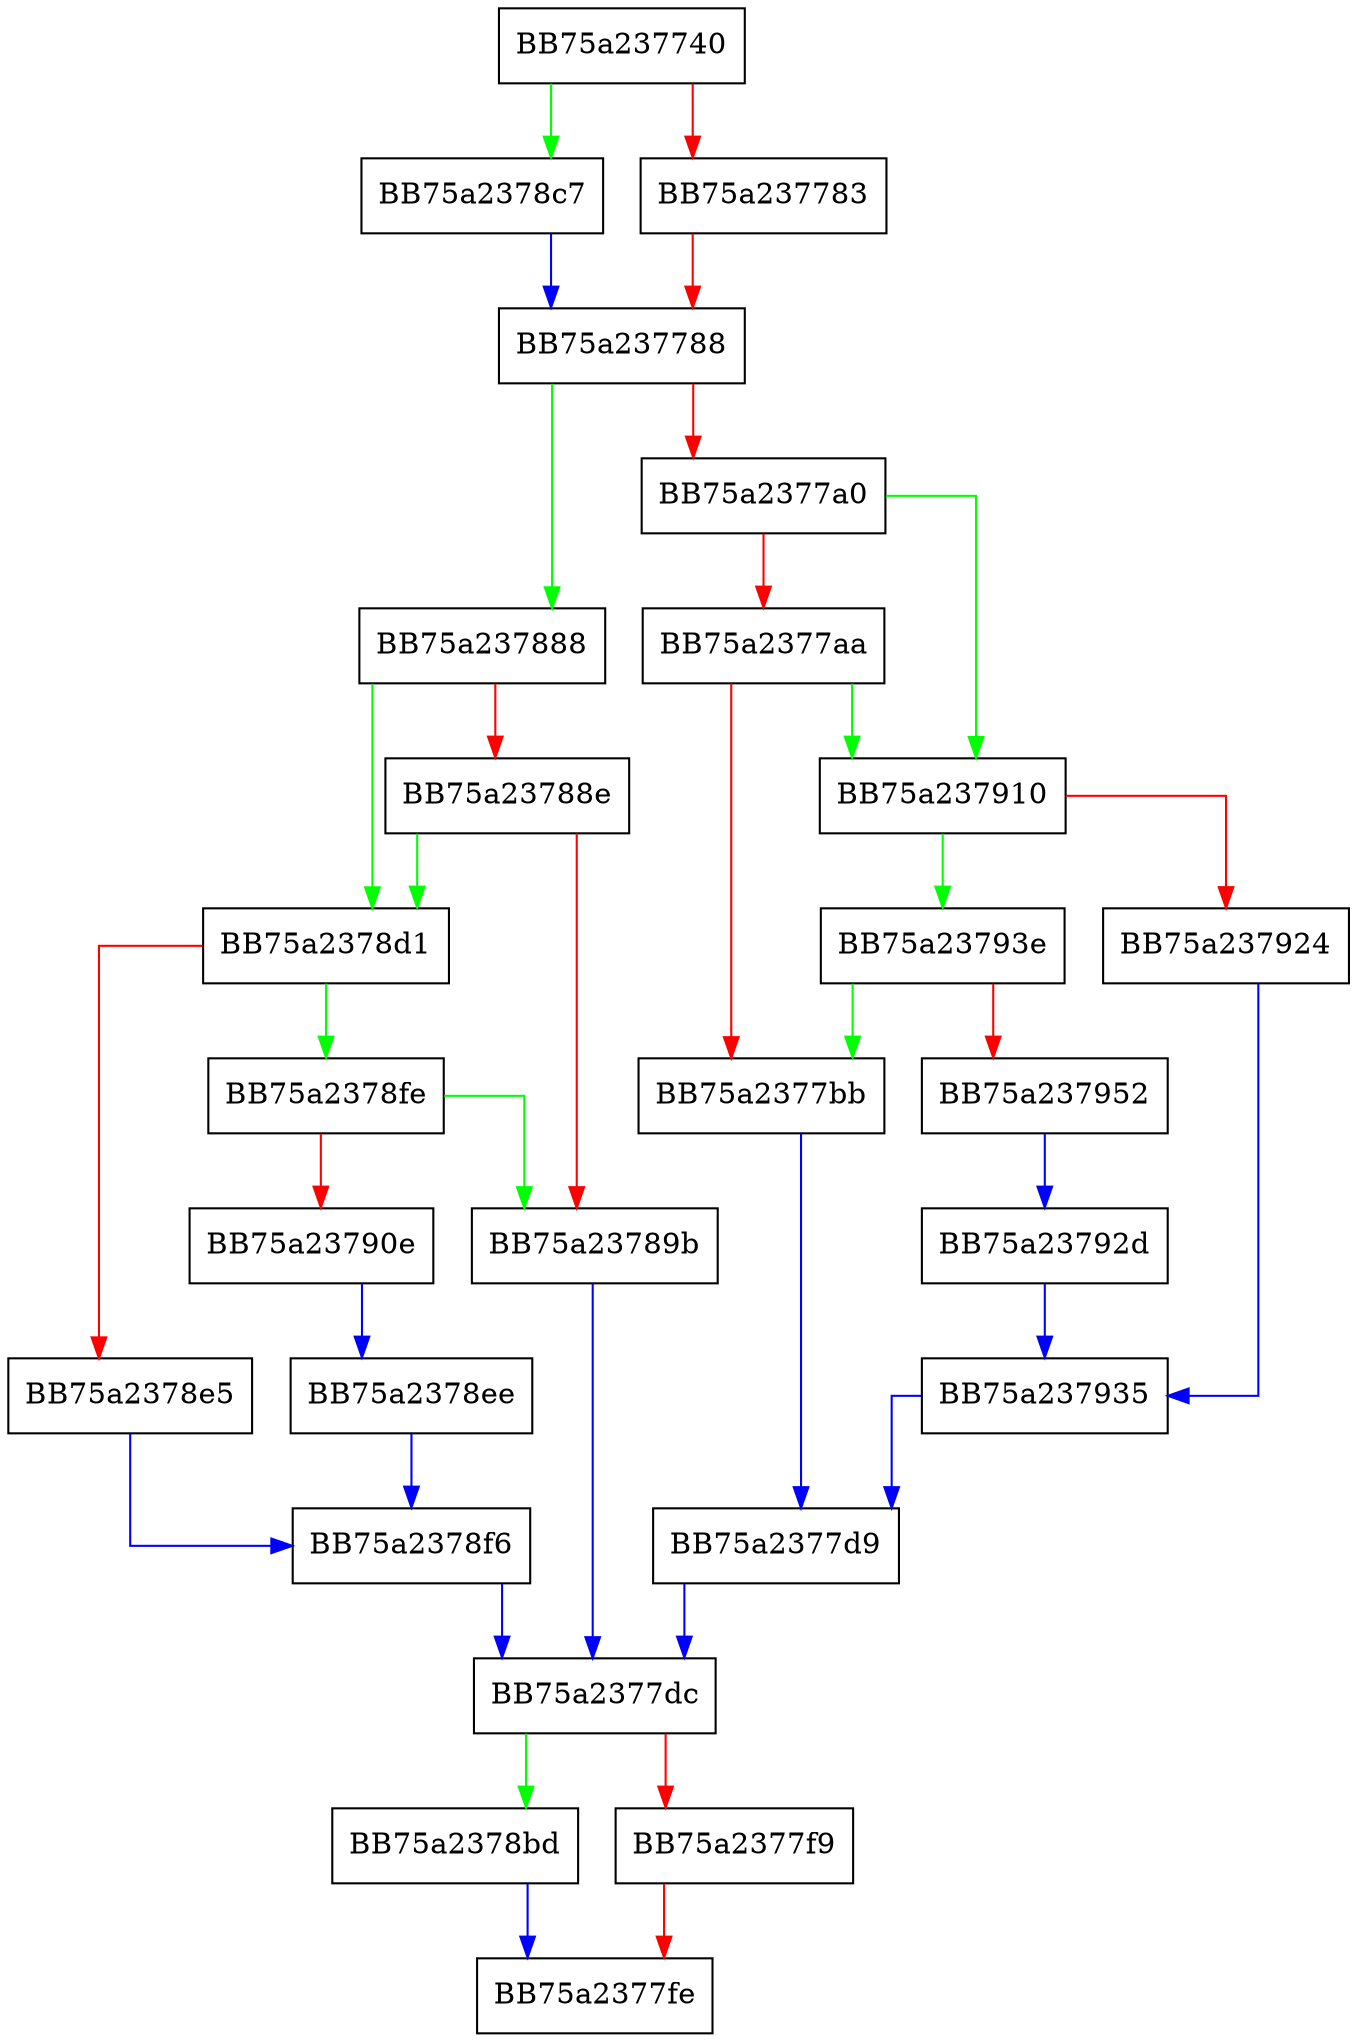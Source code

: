 digraph call_Av {
  node [shape="box"];
  graph [splines=ortho];
  BB75a237740 -> BB75a2378c7 [color="green"];
  BB75a237740 -> BB75a237783 [color="red"];
  BB75a237783 -> BB75a237788 [color="red"];
  BB75a237788 -> BB75a237888 [color="green"];
  BB75a237788 -> BB75a2377a0 [color="red"];
  BB75a2377a0 -> BB75a237910 [color="green"];
  BB75a2377a0 -> BB75a2377aa [color="red"];
  BB75a2377aa -> BB75a237910 [color="green"];
  BB75a2377aa -> BB75a2377bb [color="red"];
  BB75a2377bb -> BB75a2377d9 [color="blue"];
  BB75a2377d9 -> BB75a2377dc [color="blue"];
  BB75a2377dc -> BB75a2378bd [color="green"];
  BB75a2377dc -> BB75a2377f9 [color="red"];
  BB75a2377f9 -> BB75a2377fe [color="red"];
  BB75a237888 -> BB75a2378d1 [color="green"];
  BB75a237888 -> BB75a23788e [color="red"];
  BB75a23788e -> BB75a2378d1 [color="green"];
  BB75a23788e -> BB75a23789b [color="red"];
  BB75a23789b -> BB75a2377dc [color="blue"];
  BB75a2378bd -> BB75a2377fe [color="blue"];
  BB75a2378c7 -> BB75a237788 [color="blue"];
  BB75a2378d1 -> BB75a2378fe [color="green"];
  BB75a2378d1 -> BB75a2378e5 [color="red"];
  BB75a2378e5 -> BB75a2378f6 [color="blue"];
  BB75a2378ee -> BB75a2378f6 [color="blue"];
  BB75a2378f6 -> BB75a2377dc [color="blue"];
  BB75a2378fe -> BB75a23789b [color="green"];
  BB75a2378fe -> BB75a23790e [color="red"];
  BB75a23790e -> BB75a2378ee [color="blue"];
  BB75a237910 -> BB75a23793e [color="green"];
  BB75a237910 -> BB75a237924 [color="red"];
  BB75a237924 -> BB75a237935 [color="blue"];
  BB75a23792d -> BB75a237935 [color="blue"];
  BB75a237935 -> BB75a2377d9 [color="blue"];
  BB75a23793e -> BB75a2377bb [color="green"];
  BB75a23793e -> BB75a237952 [color="red"];
  BB75a237952 -> BB75a23792d [color="blue"];
}